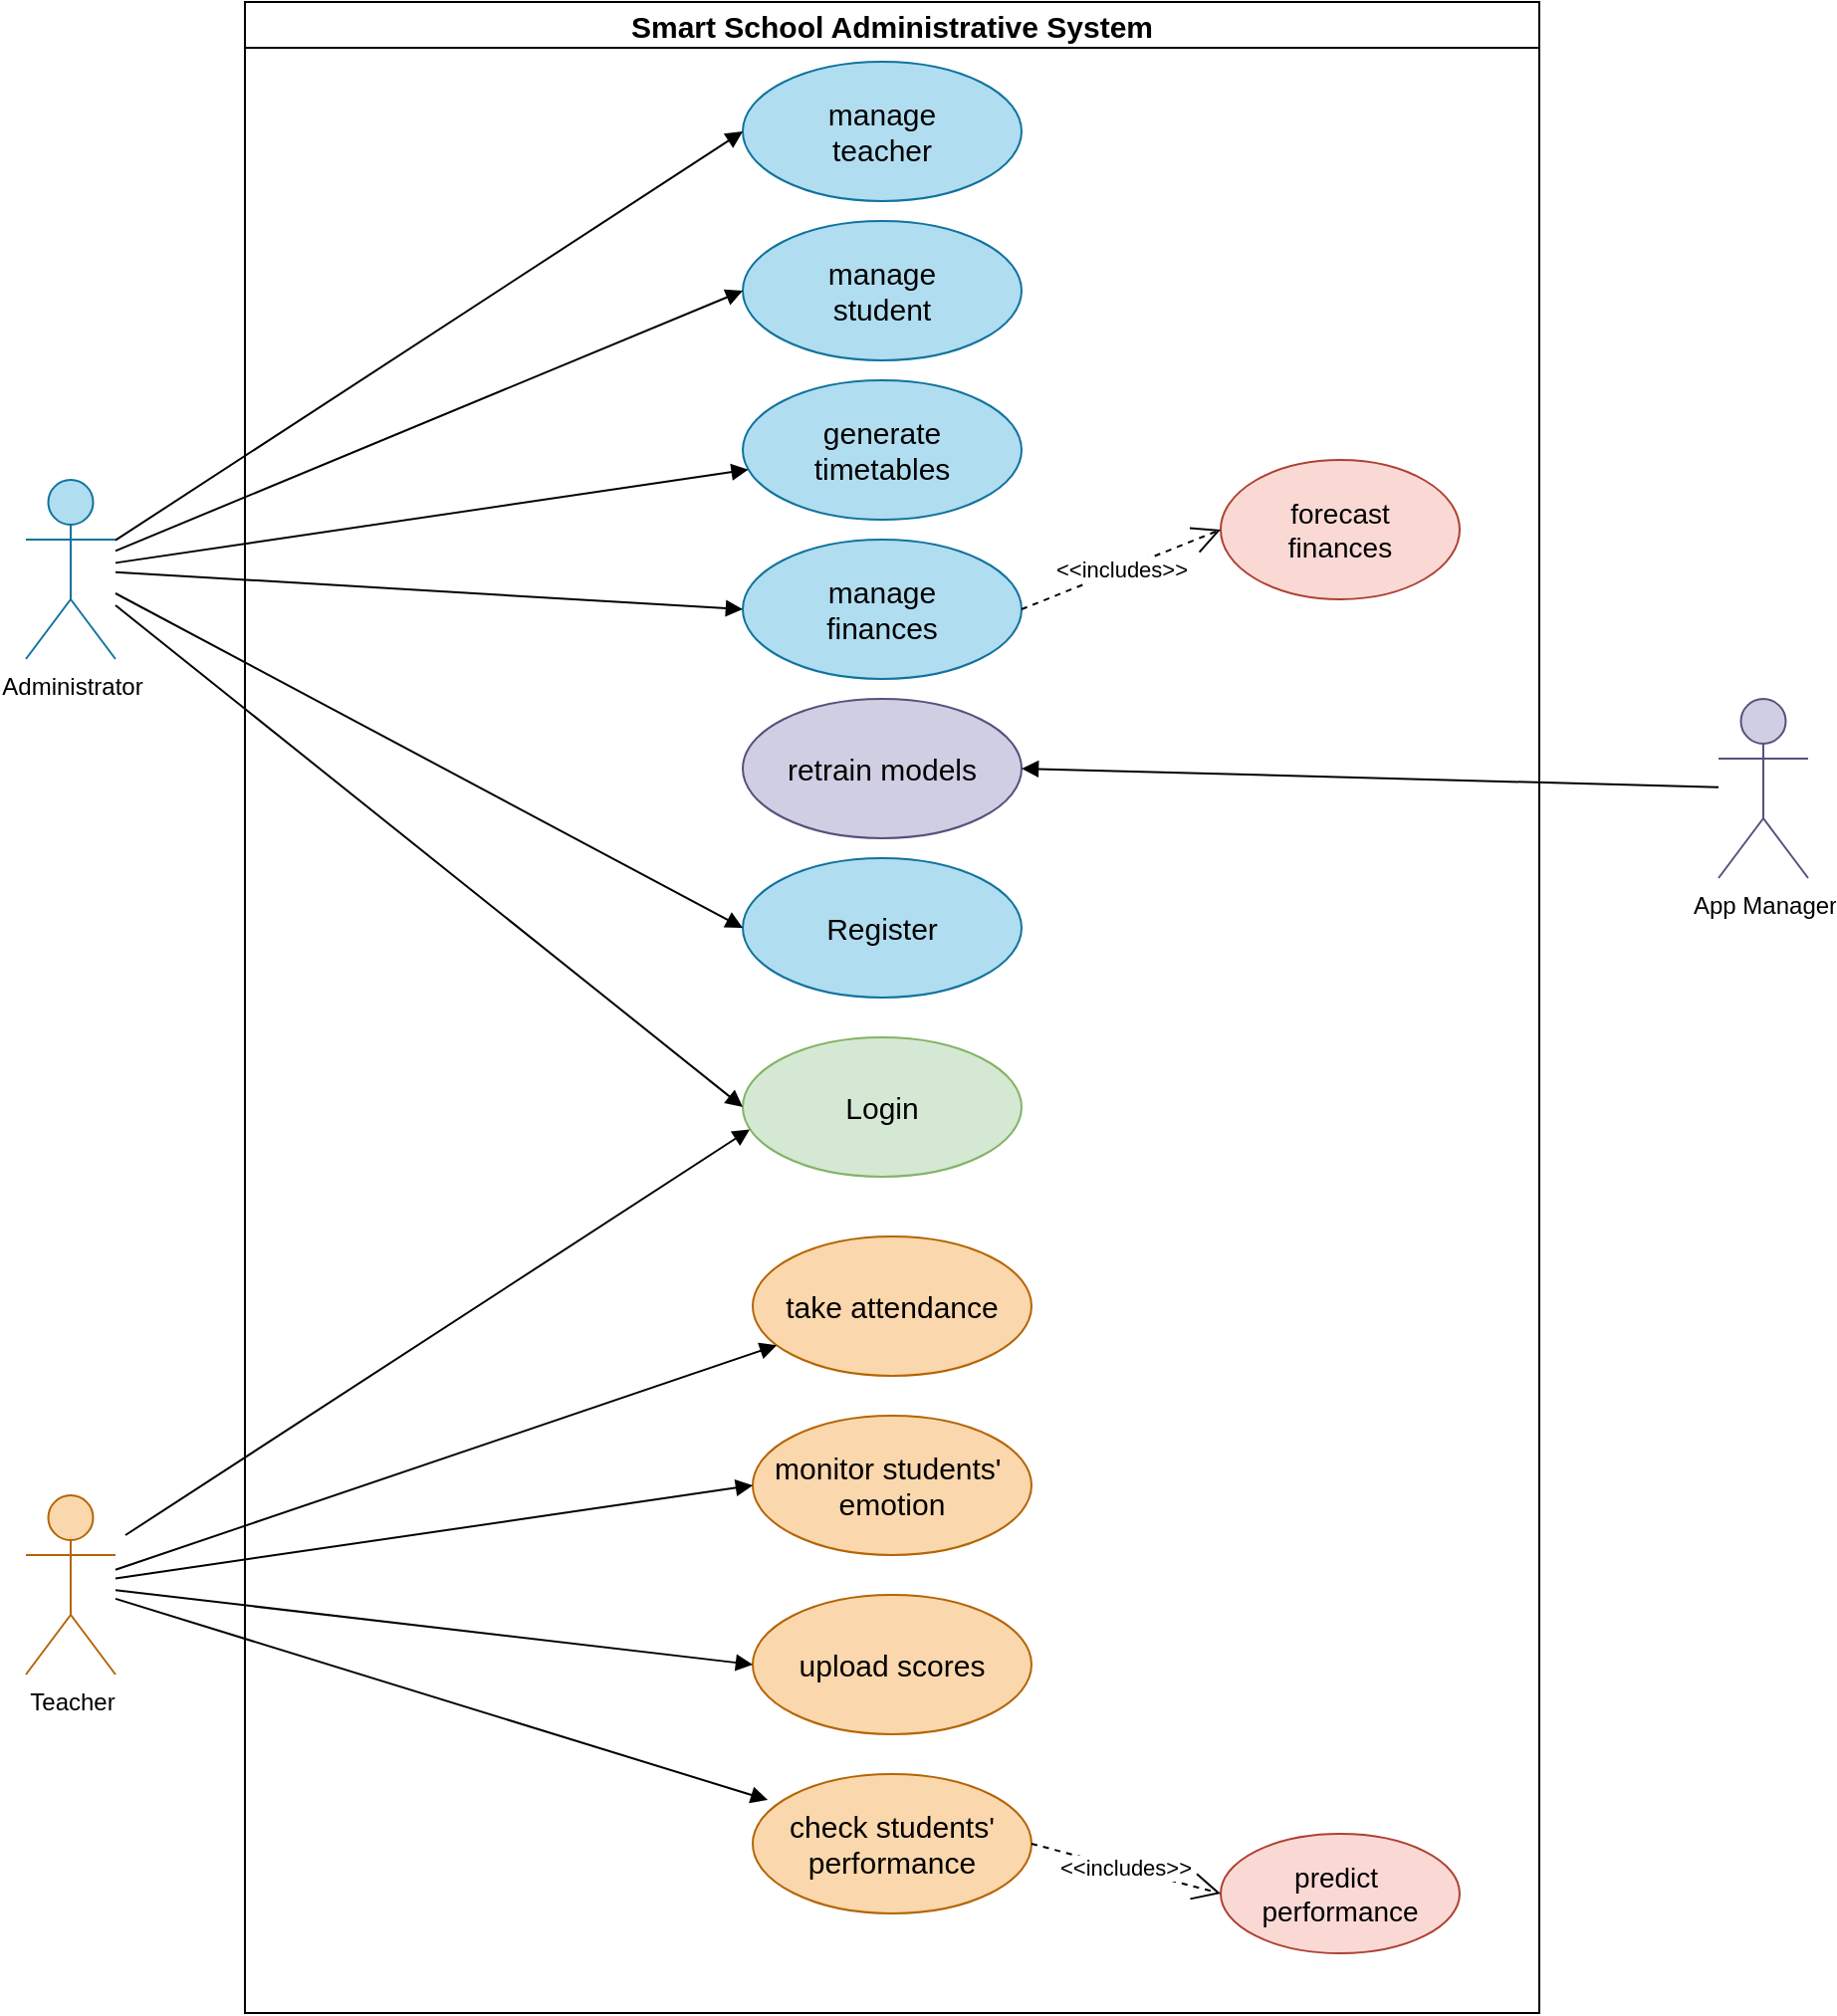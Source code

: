<mxfile version="24.2.1" type="device">
  <diagram name="Page-1" id="XfErScnl_TTIFmYA3tG9">
    <mxGraphModel dx="1221" dy="652" grid="1" gridSize="10" guides="1" tooltips="1" connect="1" arrows="1" fold="1" page="1" pageScale="1" pageWidth="1654" pageHeight="1169" math="0" shadow="0">
      <root>
        <mxCell id="0" />
        <mxCell id="1" parent="0" />
        <mxCell id="gfvJl_Bq4A_eAV3Zkf7P-1" value="&lt;font style=&quot;font-size: 15px;&quot;&gt;Smart School Administrative System&lt;/font&gt;" style="swimlane;whiteSpace=wrap;html=1;" parent="1" vertex="1">
          <mxGeometry x="360" y="10" width="650" height="1010" as="geometry" />
        </mxCell>
        <mxCell id="gfvJl_Bq4A_eAV3Zkf7P-4" value="&lt;font style=&quot;font-size: 15px;&quot;&gt;Login&lt;/font&gt;" style="ellipse;whiteSpace=wrap;html=1;fillColor=#d5e8d4;strokeColor=#82b366;" parent="gfvJl_Bq4A_eAV3Zkf7P-1" vertex="1">
          <mxGeometry x="250" y="520" width="140" height="70" as="geometry" />
        </mxCell>
        <mxCell id="gfvJl_Bq4A_eAV3Zkf7P-9" value="&lt;font style=&quot;font-size: 15px;&quot;&gt;manage&lt;/font&gt;&lt;div&gt;&lt;font style=&quot;font-size: 15px;&quot;&gt;teacher&lt;/font&gt;&lt;/div&gt;" style="ellipse;whiteSpace=wrap;html=1;fillColor=#b1ddf0;strokeColor=#10739e;" parent="gfvJl_Bq4A_eAV3Zkf7P-1" vertex="1">
          <mxGeometry x="250" y="30" width="140" height="70" as="geometry" />
        </mxCell>
        <mxCell id="gfvJl_Bq4A_eAV3Zkf7P-10" value="&lt;font style=&quot;font-size: 15px;&quot;&gt;manage&lt;/font&gt;&lt;div&gt;&lt;font style=&quot;font-size: 15px;&quot;&gt;student&lt;/font&gt;&lt;/div&gt;" style="ellipse;whiteSpace=wrap;html=1;fillColor=#b1ddf0;strokeColor=#10739e;" parent="gfvJl_Bq4A_eAV3Zkf7P-1" vertex="1">
          <mxGeometry x="250" y="110" width="140" height="70" as="geometry" />
        </mxCell>
        <mxCell id="gfvJl_Bq4A_eAV3Zkf7P-21" value="&lt;font style=&quot;font-size: 15px;&quot;&gt;generate&lt;/font&gt;&lt;div&gt;&lt;font style=&quot;font-size: 15px;&quot;&gt;timetables&lt;/font&gt;&lt;/div&gt;" style="ellipse;whiteSpace=wrap;html=1;fillColor=#b1ddf0;strokeColor=#10739e;" parent="gfvJl_Bq4A_eAV3Zkf7P-1" vertex="1">
          <mxGeometry x="250" y="190" width="140" height="70" as="geometry" />
        </mxCell>
        <mxCell id="gfvJl_Bq4A_eAV3Zkf7P-22" value="&lt;font style=&quot;font-size: 15px;&quot;&gt;manage&lt;/font&gt;&lt;div&gt;&lt;font style=&quot;font-size: 15px;&quot;&gt;finances&lt;/font&gt;&lt;/div&gt;" style="ellipse;whiteSpace=wrap;html=1;fillColor=#b1ddf0;strokeColor=#10739e;" parent="gfvJl_Bq4A_eAV3Zkf7P-1" vertex="1">
          <mxGeometry x="250" y="270" width="140" height="70" as="geometry" />
        </mxCell>
        <mxCell id="gfvJl_Bq4A_eAV3Zkf7P-23" value="&lt;font style=&quot;font-size: 15px;&quot;&gt;retrain models&lt;/font&gt;" style="ellipse;whiteSpace=wrap;html=1;fillColor=#d0cee2;strokeColor=#56517e;" parent="gfvJl_Bq4A_eAV3Zkf7P-1" vertex="1">
          <mxGeometry x="250" y="350" width="140" height="70" as="geometry" />
        </mxCell>
        <mxCell id="gfvJl_Bq4A_eAV3Zkf7P-43" value="&lt;font style=&quot;font-size: 14px;&quot;&gt;forecast&lt;/font&gt;&lt;div style=&quot;font-size: 14px;&quot;&gt;&lt;font style=&quot;font-size: 14px;&quot;&gt;finances&lt;/font&gt;&lt;/div&gt;" style="ellipse;whiteSpace=wrap;html=1;fillColor=#fad9d5;strokeColor=#ae4132;" parent="gfvJl_Bq4A_eAV3Zkf7P-1" vertex="1">
          <mxGeometry x="490" y="230" width="120" height="70" as="geometry" />
        </mxCell>
        <mxCell id="gfvJl_Bq4A_eAV3Zkf7P-44" value="&amp;lt;&amp;lt;includes&amp;gt;&amp;gt;" style="endArrow=open;endSize=12;dashed=1;html=1;rounded=0;exitX=1;exitY=0.5;exitDx=0;exitDy=0;entryX=0;entryY=0.5;entryDx=0;entryDy=0;" parent="gfvJl_Bq4A_eAV3Zkf7P-1" source="gfvJl_Bq4A_eAV3Zkf7P-22" target="gfvJl_Bq4A_eAV3Zkf7P-43" edge="1">
          <mxGeometry width="160" relative="1" as="geometry">
            <mxPoint x="339" y="555" as="sourcePoint" />
            <mxPoint x="490" y="305" as="targetPoint" />
          </mxGeometry>
        </mxCell>
        <mxCell id="gfvJl_Bq4A_eAV3Zkf7P-6" value="&lt;font style=&quot;font-size: 15px;&quot;&gt;take attendance&lt;/font&gt;" style="ellipse;whiteSpace=wrap;html=1;fillColor=#fad7ac;strokeColor=#b46504;" parent="gfvJl_Bq4A_eAV3Zkf7P-1" vertex="1">
          <mxGeometry x="255" y="620" width="140" height="70" as="geometry" />
        </mxCell>
        <mxCell id="gfvJl_Bq4A_eAV3Zkf7P-7" value="&lt;font style=&quot;font-size: 15px;&quot;&gt;monitor students&#39;&amp;nbsp;&lt;/font&gt;&lt;div style=&quot;font-size: 15px;&quot;&gt;&lt;font style=&quot;font-size: 15px;&quot;&gt;emotion&lt;/font&gt;&lt;/div&gt;" style="ellipse;whiteSpace=wrap;html=1;fillColor=#fad7ac;strokeColor=#b46504;" parent="gfvJl_Bq4A_eAV3Zkf7P-1" vertex="1">
          <mxGeometry x="255" y="710" width="140" height="70" as="geometry" />
        </mxCell>
        <mxCell id="gfvJl_Bq4A_eAV3Zkf7P-24" value="&lt;font style=&quot;font-size: 15px;&quot;&gt;upload scores&lt;/font&gt;" style="ellipse;whiteSpace=wrap;html=1;fillColor=#fad7ac;strokeColor=#b46504;" parent="gfvJl_Bq4A_eAV3Zkf7P-1" vertex="1">
          <mxGeometry x="255" y="800" width="140" height="70" as="geometry" />
        </mxCell>
        <mxCell id="gfvJl_Bq4A_eAV3Zkf7P-25" value="&lt;font style=&quot;font-size: 15px;&quot;&gt;check students&#39;&lt;/font&gt;&lt;div style=&quot;font-size: 15px;&quot;&gt;&lt;font style=&quot;font-size: 15px;&quot;&gt;performance&lt;/font&gt;&lt;/div&gt;" style="ellipse;whiteSpace=wrap;html=1;fillColor=#fad7ac;strokeColor=#b46504;" parent="gfvJl_Bq4A_eAV3Zkf7P-1" vertex="1">
          <mxGeometry x="255" y="890" width="140" height="70" as="geometry" />
        </mxCell>
        <mxCell id="gfvJl_Bq4A_eAV3Zkf7P-35" value="&lt;font style=&quot;font-size: 14px;&quot;&gt;predict&amp;nbsp;&lt;/font&gt;&lt;div style=&quot;font-size: 14px;&quot;&gt;&lt;font style=&quot;font-size: 14px;&quot;&gt;performance&lt;/font&gt;&lt;/div&gt;" style="ellipse;whiteSpace=wrap;html=1;fillColor=#fad9d5;strokeColor=#ae4132;" parent="gfvJl_Bq4A_eAV3Zkf7P-1" vertex="1">
          <mxGeometry x="490" y="920" width="120" height="60" as="geometry" />
        </mxCell>
        <mxCell id="gfvJl_Bq4A_eAV3Zkf7P-36" value="&amp;lt;&amp;lt;includes&amp;gt;&amp;gt;" style="endArrow=open;endSize=12;dashed=1;html=1;rounded=0;entryX=0;entryY=0.5;entryDx=0;entryDy=0;exitX=1;exitY=0.5;exitDx=0;exitDy=0;" parent="gfvJl_Bq4A_eAV3Zkf7P-1" source="gfvJl_Bq4A_eAV3Zkf7P-25" target="gfvJl_Bq4A_eAV3Zkf7P-35" edge="1">
          <mxGeometry width="160" relative="1" as="geometry">
            <mxPoint x="200" y="420" as="sourcePoint" />
            <mxPoint x="360" y="420" as="targetPoint" />
          </mxGeometry>
        </mxCell>
        <mxCell id="gfvJl_Bq4A_eAV3Zkf7P-2" value="Teacher" style="shape=umlActor;verticalLabelPosition=bottom;verticalAlign=top;html=1;outlineConnect=0;fillColor=#fad7ac;strokeColor=#b46504;" parent="gfvJl_Bq4A_eAV3Zkf7P-1" vertex="1">
          <mxGeometry x="-110" y="750" width="45" height="90" as="geometry" />
        </mxCell>
        <mxCell id="befHpTTj9A52J1tXyz4g-2" value="" style="endArrow=none;startArrow=block;endFill=0;startFill=1;html=1;rounded=0;exitX=0.025;exitY=0.66;exitDx=0;exitDy=0;exitPerimeter=0;" parent="gfvJl_Bq4A_eAV3Zkf7P-1" source="gfvJl_Bq4A_eAV3Zkf7P-4" edge="1">
          <mxGeometry width="160" relative="1" as="geometry">
            <mxPoint x="-150" y="674" as="sourcePoint" />
            <mxPoint x="-60" y="770" as="targetPoint" />
          </mxGeometry>
        </mxCell>
        <mxCell id="gfvJl_Bq4A_eAV3Zkf7P-30" value="" style="endArrow=block;startArrow=none;endFill=1;startFill=0;html=1;rounded=0;" parent="gfvJl_Bq4A_eAV3Zkf7P-1" source="gfvJl_Bq4A_eAV3Zkf7P-2" target="gfvJl_Bq4A_eAV3Zkf7P-6" edge="1">
          <mxGeometry width="160" relative="1" as="geometry">
            <mxPoint x="-70" y="330" as="sourcePoint" />
            <mxPoint x="101" y="220" as="targetPoint" />
          </mxGeometry>
        </mxCell>
        <mxCell id="gfvJl_Bq4A_eAV3Zkf7P-31" value="" style="endArrow=block;startArrow=none;endFill=1;startFill=0;html=1;rounded=0;entryX=0;entryY=0.5;entryDx=0;entryDy=0;" parent="gfvJl_Bq4A_eAV3Zkf7P-1" source="gfvJl_Bq4A_eAV3Zkf7P-2" target="gfvJl_Bq4A_eAV3Zkf7P-7" edge="1">
          <mxGeometry width="160" relative="1" as="geometry">
            <mxPoint x="-70" y="371" as="sourcePoint" />
            <mxPoint x="76" y="340" as="targetPoint" />
          </mxGeometry>
        </mxCell>
        <mxCell id="gfvJl_Bq4A_eAV3Zkf7P-32" value="" style="endArrow=block;startArrow=none;endFill=1;startFill=0;html=1;rounded=0;entryX=0;entryY=0.5;entryDx=0;entryDy=0;" parent="gfvJl_Bq4A_eAV3Zkf7P-1" source="gfvJl_Bq4A_eAV3Zkf7P-2" target="gfvJl_Bq4A_eAV3Zkf7P-24" edge="1">
          <mxGeometry width="160" relative="1" as="geometry">
            <mxPoint x="-50" y="394" as="sourcePoint" />
            <mxPoint x="95" y="446" as="targetPoint" />
          </mxGeometry>
        </mxCell>
        <mxCell id="gfvJl_Bq4A_eAV3Zkf7P-34" value="" style="endArrow=block;startArrow=none;endFill=1;startFill=0;html=1;rounded=0;entryX=0.054;entryY=0.186;entryDx=0;entryDy=0;entryPerimeter=0;" parent="gfvJl_Bq4A_eAV3Zkf7P-1" source="gfvJl_Bq4A_eAV3Zkf7P-2" target="gfvJl_Bq4A_eAV3Zkf7P-25" edge="1">
          <mxGeometry width="160" relative="1" as="geometry">
            <mxPoint x="-120" y="450" as="sourcePoint" />
            <mxPoint x="50" y="568" as="targetPoint" />
          </mxGeometry>
        </mxCell>
        <mxCell id="befHpTTj9A52J1tXyz4g-9" value="&lt;font style=&quot;font-size: 15px;&quot;&gt;Register&lt;/font&gt;" style="ellipse;whiteSpace=wrap;html=1;fillColor=#b1ddf0;strokeColor=#10739e;" parent="gfvJl_Bq4A_eAV3Zkf7P-1" vertex="1">
          <mxGeometry x="250" y="430" width="140" height="70" as="geometry" />
        </mxCell>
        <mxCell id="gfvJl_Bq4A_eAV3Zkf7P-3" value="Administrator" style="shape=umlActor;verticalLabelPosition=bottom;verticalAlign=top;html=1;outlineConnect=0;fillColor=#b1ddf0;strokeColor=#10739e;" parent="1" vertex="1">
          <mxGeometry x="250" y="250" width="45" height="90" as="geometry" />
        </mxCell>
        <mxCell id="5a7wYdTWoLjH8s05jRu5-2" value="App Manager" style="shape=umlActor;verticalLabelPosition=bottom;verticalAlign=top;html=1;outlineConnect=0;fillColor=#d0cee2;strokeColor=#56517e;" parent="1" vertex="1">
          <mxGeometry x="1100" y="360" width="45" height="90" as="geometry" />
        </mxCell>
        <mxCell id="gfvJl_Bq4A_eAV3Zkf7P-37" value="" style="endArrow=none;startArrow=block;endFill=0;startFill=1;html=1;rounded=0;exitX=0;exitY=0.5;exitDx=0;exitDy=0;" parent="1" source="gfvJl_Bq4A_eAV3Zkf7P-9" target="gfvJl_Bq4A_eAV3Zkf7P-3" edge="1">
          <mxGeometry width="160" relative="1" as="geometry">
            <mxPoint x="951" y="197" as="sourcePoint" />
            <mxPoint x="290" y="290" as="targetPoint" />
          </mxGeometry>
        </mxCell>
        <mxCell id="gfvJl_Bq4A_eAV3Zkf7P-38" value="" style="endArrow=none;startArrow=block;endFill=0;startFill=1;html=1;rounded=0;exitX=0;exitY=0.5;exitDx=0;exitDy=0;" parent="1" source="gfvJl_Bq4A_eAV3Zkf7P-10" target="gfvJl_Bq4A_eAV3Zkf7P-3" edge="1">
          <mxGeometry width="160" relative="1" as="geometry">
            <mxPoint x="910" y="170" as="sourcePoint" />
            <mxPoint x="1091" y="294" as="targetPoint" />
          </mxGeometry>
        </mxCell>
        <mxCell id="gfvJl_Bq4A_eAV3Zkf7P-40" value="" style="endArrow=none;startArrow=block;endFill=0;startFill=1;html=1;rounded=0;" parent="1" source="gfvJl_Bq4A_eAV3Zkf7P-21" target="gfvJl_Bq4A_eAV3Zkf7P-3" edge="1">
          <mxGeometry width="160" relative="1" as="geometry">
            <mxPoint x="917" y="356" as="sourcePoint" />
            <mxPoint x="1080" y="330" as="targetPoint" />
          </mxGeometry>
        </mxCell>
        <mxCell id="gfvJl_Bq4A_eAV3Zkf7P-41" value="" style="endArrow=none;startArrow=block;endFill=0;startFill=1;html=1;rounded=0;exitX=0;exitY=0.5;exitDx=0;exitDy=0;" parent="1" source="gfvJl_Bq4A_eAV3Zkf7P-22" target="gfvJl_Bq4A_eAV3Zkf7P-3" edge="1">
          <mxGeometry width="160" relative="1" as="geometry">
            <mxPoint x="930" y="460" as="sourcePoint" />
            <mxPoint x="1115" y="350" as="targetPoint" />
          </mxGeometry>
        </mxCell>
        <mxCell id="gfvJl_Bq4A_eAV3Zkf7P-42" value="" style="endArrow=none;startArrow=block;endFill=0;startFill=1;html=1;rounded=0;exitX=1;exitY=0.5;exitDx=0;exitDy=0;" parent="1" source="gfvJl_Bq4A_eAV3Zkf7P-23" target="5a7wYdTWoLjH8s05jRu5-2" edge="1">
          <mxGeometry width="160" relative="1" as="geometry">
            <mxPoint x="950" y="585" as="sourcePoint" />
            <mxPoint x="1110" y="381" as="targetPoint" />
          </mxGeometry>
        </mxCell>
        <mxCell id="befHpTTj9A52J1tXyz4g-8" value="" style="endArrow=none;startArrow=block;endFill=0;startFill=1;html=1;rounded=0;exitX=0;exitY=0.5;exitDx=0;exitDy=0;" parent="1" source="gfvJl_Bq4A_eAV3Zkf7P-4" target="gfvJl_Bq4A_eAV3Zkf7P-3" edge="1">
          <mxGeometry width="160" relative="1" as="geometry">
            <mxPoint x="631" y="414" as="sourcePoint" />
            <mxPoint x="305" y="340" as="targetPoint" />
          </mxGeometry>
        </mxCell>
        <mxCell id="befHpTTj9A52J1tXyz4g-10" value="" style="endArrow=none;startArrow=block;endFill=0;startFill=1;html=1;rounded=0;exitX=0;exitY=0.5;exitDx=0;exitDy=0;" parent="1" source="befHpTTj9A52J1tXyz4g-9" target="gfvJl_Bq4A_eAV3Zkf7P-3" edge="1">
          <mxGeometry width="160" relative="1" as="geometry">
            <mxPoint x="635" y="585" as="sourcePoint" />
            <mxPoint x="320" y="342" as="targetPoint" />
          </mxGeometry>
        </mxCell>
      </root>
    </mxGraphModel>
  </diagram>
</mxfile>
